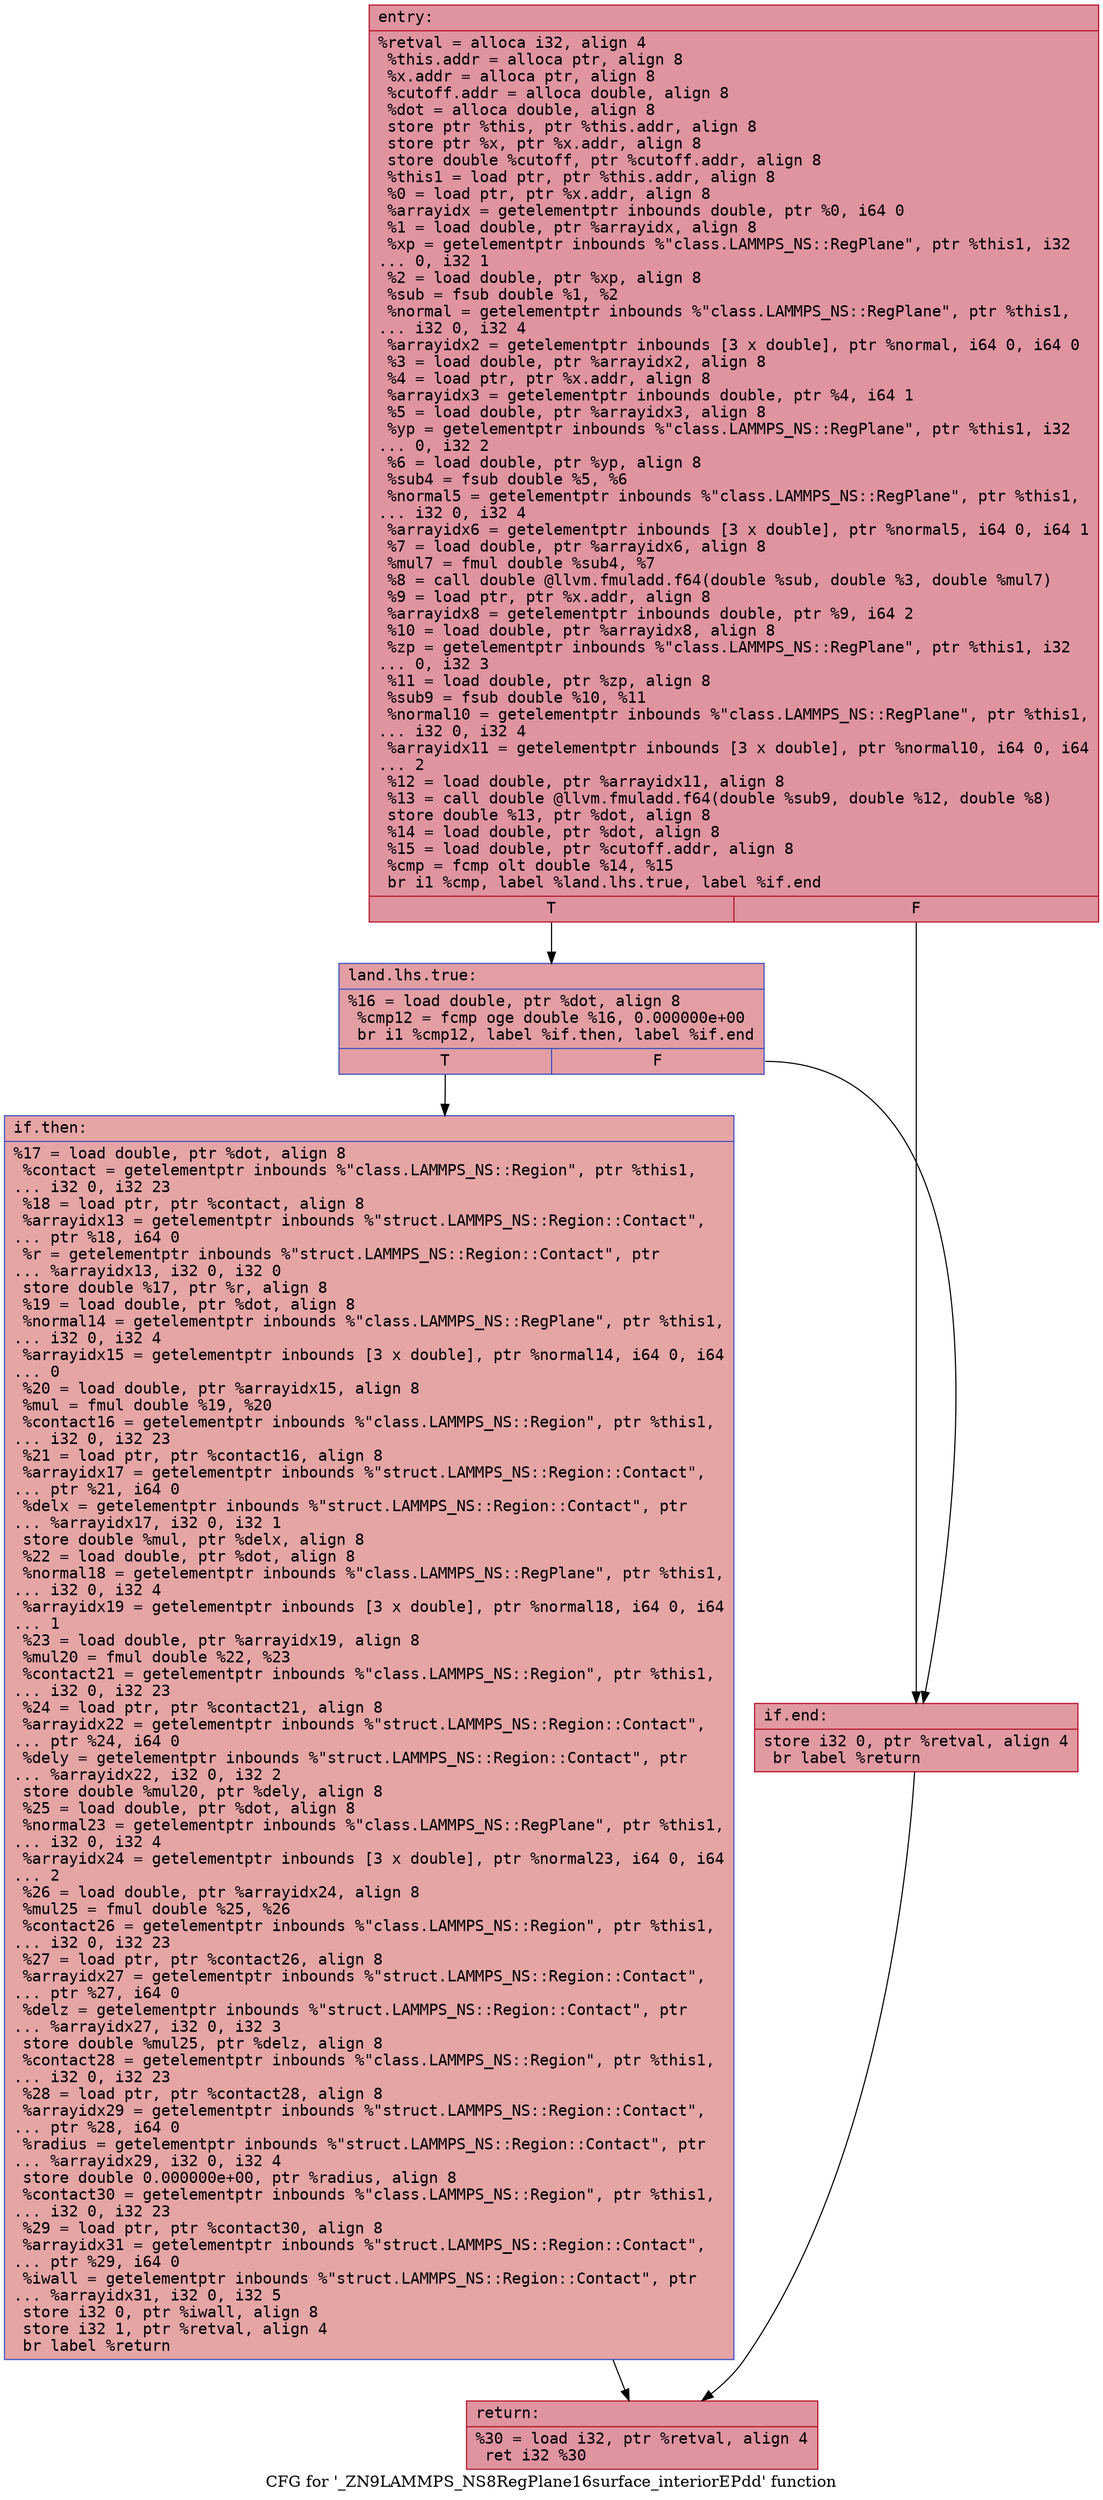 digraph "CFG for '_ZN9LAMMPS_NS8RegPlane16surface_interiorEPdd' function" {
	label="CFG for '_ZN9LAMMPS_NS8RegPlane16surface_interiorEPdd' function";

	Node0x5630ed34e400 [shape=record,color="#b70d28ff", style=filled, fillcolor="#b70d2870" fontname="Courier",label="{entry:\l|  %retval = alloca i32, align 4\l  %this.addr = alloca ptr, align 8\l  %x.addr = alloca ptr, align 8\l  %cutoff.addr = alloca double, align 8\l  %dot = alloca double, align 8\l  store ptr %this, ptr %this.addr, align 8\l  store ptr %x, ptr %x.addr, align 8\l  store double %cutoff, ptr %cutoff.addr, align 8\l  %this1 = load ptr, ptr %this.addr, align 8\l  %0 = load ptr, ptr %x.addr, align 8\l  %arrayidx = getelementptr inbounds double, ptr %0, i64 0\l  %1 = load double, ptr %arrayidx, align 8\l  %xp = getelementptr inbounds %\"class.LAMMPS_NS::RegPlane\", ptr %this1, i32\l... 0, i32 1\l  %2 = load double, ptr %xp, align 8\l  %sub = fsub double %1, %2\l  %normal = getelementptr inbounds %\"class.LAMMPS_NS::RegPlane\", ptr %this1,\l... i32 0, i32 4\l  %arrayidx2 = getelementptr inbounds [3 x double], ptr %normal, i64 0, i64 0\l  %3 = load double, ptr %arrayidx2, align 8\l  %4 = load ptr, ptr %x.addr, align 8\l  %arrayidx3 = getelementptr inbounds double, ptr %4, i64 1\l  %5 = load double, ptr %arrayidx3, align 8\l  %yp = getelementptr inbounds %\"class.LAMMPS_NS::RegPlane\", ptr %this1, i32\l... 0, i32 2\l  %6 = load double, ptr %yp, align 8\l  %sub4 = fsub double %5, %6\l  %normal5 = getelementptr inbounds %\"class.LAMMPS_NS::RegPlane\", ptr %this1,\l... i32 0, i32 4\l  %arrayidx6 = getelementptr inbounds [3 x double], ptr %normal5, i64 0, i64 1\l  %7 = load double, ptr %arrayidx6, align 8\l  %mul7 = fmul double %sub4, %7\l  %8 = call double @llvm.fmuladd.f64(double %sub, double %3, double %mul7)\l  %9 = load ptr, ptr %x.addr, align 8\l  %arrayidx8 = getelementptr inbounds double, ptr %9, i64 2\l  %10 = load double, ptr %arrayidx8, align 8\l  %zp = getelementptr inbounds %\"class.LAMMPS_NS::RegPlane\", ptr %this1, i32\l... 0, i32 3\l  %11 = load double, ptr %zp, align 8\l  %sub9 = fsub double %10, %11\l  %normal10 = getelementptr inbounds %\"class.LAMMPS_NS::RegPlane\", ptr %this1,\l... i32 0, i32 4\l  %arrayidx11 = getelementptr inbounds [3 x double], ptr %normal10, i64 0, i64\l... 2\l  %12 = load double, ptr %arrayidx11, align 8\l  %13 = call double @llvm.fmuladd.f64(double %sub9, double %12, double %8)\l  store double %13, ptr %dot, align 8\l  %14 = load double, ptr %dot, align 8\l  %15 = load double, ptr %cutoff.addr, align 8\l  %cmp = fcmp olt double %14, %15\l  br i1 %cmp, label %land.lhs.true, label %if.end\l|{<s0>T|<s1>F}}"];
	Node0x5630ed34e400:s0 -> Node0x5630ed350450[tooltip="entry -> land.lhs.true\nProbability 50.00%" ];
	Node0x5630ed34e400:s1 -> Node0x5630ed3504a0[tooltip="entry -> if.end\nProbability 50.00%" ];
	Node0x5630ed350450 [shape=record,color="#3d50c3ff", style=filled, fillcolor="#be242e70" fontname="Courier",label="{land.lhs.true:\l|  %16 = load double, ptr %dot, align 8\l  %cmp12 = fcmp oge double %16, 0.000000e+00\l  br i1 %cmp12, label %if.then, label %if.end\l|{<s0>T|<s1>F}}"];
	Node0x5630ed350450:s0 -> Node0x5630ed3506d0[tooltip="land.lhs.true -> if.then\nProbability 50.00%" ];
	Node0x5630ed350450:s1 -> Node0x5630ed3504a0[tooltip="land.lhs.true -> if.end\nProbability 50.00%" ];
	Node0x5630ed3506d0 [shape=record,color="#3d50c3ff", style=filled, fillcolor="#c5333470" fontname="Courier",label="{if.then:\l|  %17 = load double, ptr %dot, align 8\l  %contact = getelementptr inbounds %\"class.LAMMPS_NS::Region\", ptr %this1,\l... i32 0, i32 23\l  %18 = load ptr, ptr %contact, align 8\l  %arrayidx13 = getelementptr inbounds %\"struct.LAMMPS_NS::Region::Contact\",\l... ptr %18, i64 0\l  %r = getelementptr inbounds %\"struct.LAMMPS_NS::Region::Contact\", ptr\l... %arrayidx13, i32 0, i32 0\l  store double %17, ptr %r, align 8\l  %19 = load double, ptr %dot, align 8\l  %normal14 = getelementptr inbounds %\"class.LAMMPS_NS::RegPlane\", ptr %this1,\l... i32 0, i32 4\l  %arrayidx15 = getelementptr inbounds [3 x double], ptr %normal14, i64 0, i64\l... 0\l  %20 = load double, ptr %arrayidx15, align 8\l  %mul = fmul double %19, %20\l  %contact16 = getelementptr inbounds %\"class.LAMMPS_NS::Region\", ptr %this1,\l... i32 0, i32 23\l  %21 = load ptr, ptr %contact16, align 8\l  %arrayidx17 = getelementptr inbounds %\"struct.LAMMPS_NS::Region::Contact\",\l... ptr %21, i64 0\l  %delx = getelementptr inbounds %\"struct.LAMMPS_NS::Region::Contact\", ptr\l... %arrayidx17, i32 0, i32 1\l  store double %mul, ptr %delx, align 8\l  %22 = load double, ptr %dot, align 8\l  %normal18 = getelementptr inbounds %\"class.LAMMPS_NS::RegPlane\", ptr %this1,\l... i32 0, i32 4\l  %arrayidx19 = getelementptr inbounds [3 x double], ptr %normal18, i64 0, i64\l... 1\l  %23 = load double, ptr %arrayidx19, align 8\l  %mul20 = fmul double %22, %23\l  %contact21 = getelementptr inbounds %\"class.LAMMPS_NS::Region\", ptr %this1,\l... i32 0, i32 23\l  %24 = load ptr, ptr %contact21, align 8\l  %arrayidx22 = getelementptr inbounds %\"struct.LAMMPS_NS::Region::Contact\",\l... ptr %24, i64 0\l  %dely = getelementptr inbounds %\"struct.LAMMPS_NS::Region::Contact\", ptr\l... %arrayidx22, i32 0, i32 2\l  store double %mul20, ptr %dely, align 8\l  %25 = load double, ptr %dot, align 8\l  %normal23 = getelementptr inbounds %\"class.LAMMPS_NS::RegPlane\", ptr %this1,\l... i32 0, i32 4\l  %arrayidx24 = getelementptr inbounds [3 x double], ptr %normal23, i64 0, i64\l... 2\l  %26 = load double, ptr %arrayidx24, align 8\l  %mul25 = fmul double %25, %26\l  %contact26 = getelementptr inbounds %\"class.LAMMPS_NS::Region\", ptr %this1,\l... i32 0, i32 23\l  %27 = load ptr, ptr %contact26, align 8\l  %arrayidx27 = getelementptr inbounds %\"struct.LAMMPS_NS::Region::Contact\",\l... ptr %27, i64 0\l  %delz = getelementptr inbounds %\"struct.LAMMPS_NS::Region::Contact\", ptr\l... %arrayidx27, i32 0, i32 3\l  store double %mul25, ptr %delz, align 8\l  %contact28 = getelementptr inbounds %\"class.LAMMPS_NS::Region\", ptr %this1,\l... i32 0, i32 23\l  %28 = load ptr, ptr %contact28, align 8\l  %arrayidx29 = getelementptr inbounds %\"struct.LAMMPS_NS::Region::Contact\",\l... ptr %28, i64 0\l  %radius = getelementptr inbounds %\"struct.LAMMPS_NS::Region::Contact\", ptr\l... %arrayidx29, i32 0, i32 4\l  store double 0.000000e+00, ptr %radius, align 8\l  %contact30 = getelementptr inbounds %\"class.LAMMPS_NS::Region\", ptr %this1,\l... i32 0, i32 23\l  %29 = load ptr, ptr %contact30, align 8\l  %arrayidx31 = getelementptr inbounds %\"struct.LAMMPS_NS::Region::Contact\",\l... ptr %29, i64 0\l  %iwall = getelementptr inbounds %\"struct.LAMMPS_NS::Region::Contact\", ptr\l... %arrayidx31, i32 0, i32 5\l  store i32 0, ptr %iwall, align 8\l  store i32 1, ptr %retval, align 4\l  br label %return\l}"];
	Node0x5630ed3506d0 -> Node0x5630ed352fa0[tooltip="if.then -> return\nProbability 100.00%" ];
	Node0x5630ed3504a0 [shape=record,color="#b70d28ff", style=filled, fillcolor="#bb1b2c70" fontname="Courier",label="{if.end:\l|  store i32 0, ptr %retval, align 4\l  br label %return\l}"];
	Node0x5630ed3504a0 -> Node0x5630ed352fa0[tooltip="if.end -> return\nProbability 100.00%" ];
	Node0x5630ed352fa0 [shape=record,color="#b70d28ff", style=filled, fillcolor="#b70d2870" fontname="Courier",label="{return:\l|  %30 = load i32, ptr %retval, align 4\l  ret i32 %30\l}"];
}
